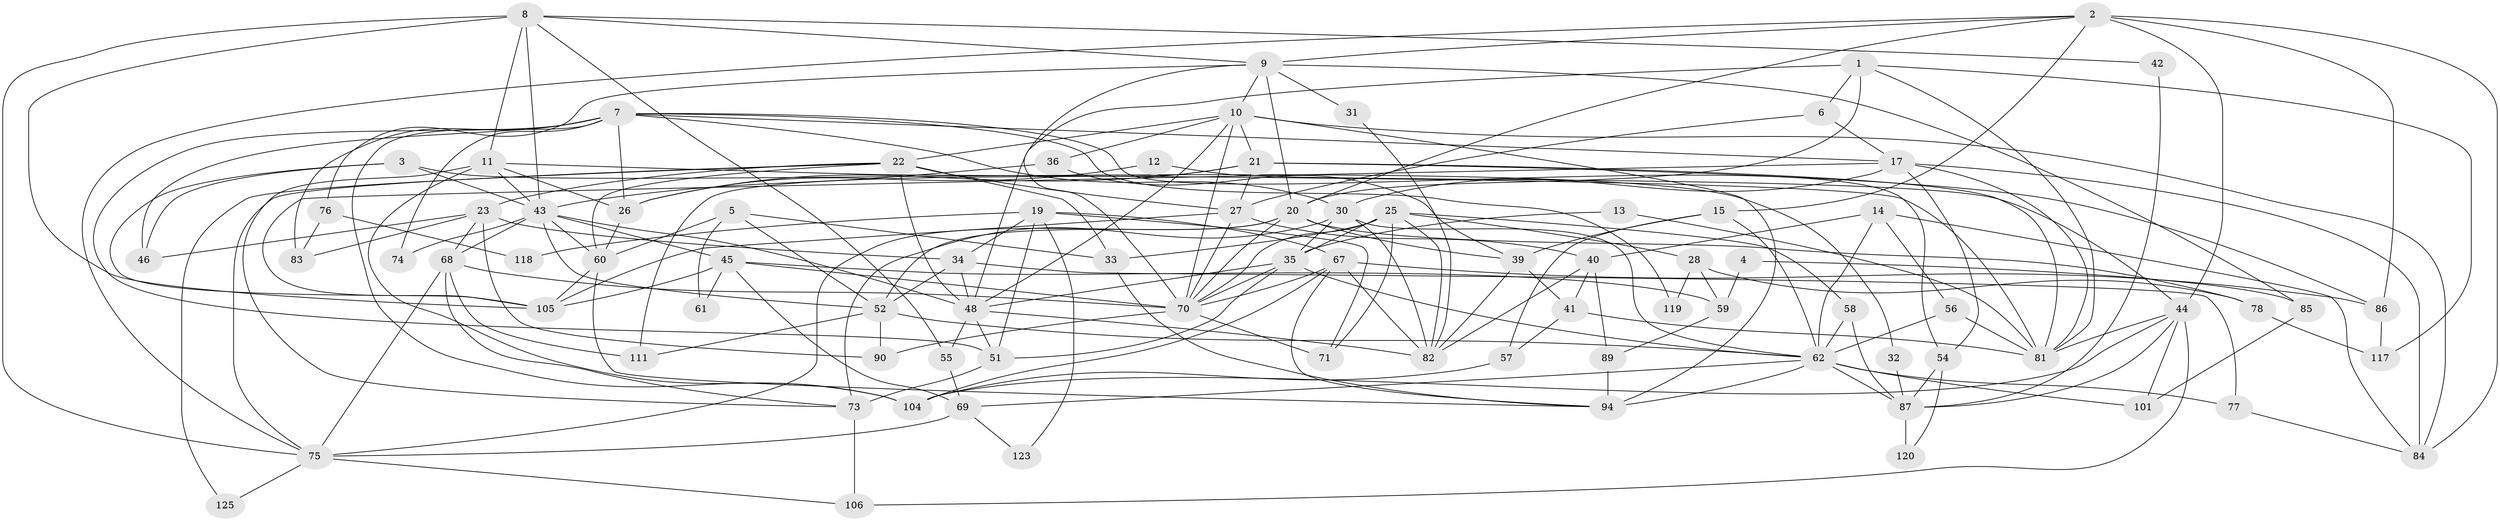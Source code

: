 // original degree distribution, {5: 0.15873015873015872, 4: 0.25396825396825395, 3: 0.2857142857142857, 8: 0.023809523809523808, 6: 0.10317460317460317, 2: 0.14285714285714285, 7: 0.023809523809523808, 9: 0.007936507936507936}
// Generated by graph-tools (version 1.1) at 2025/11/02/27/25 16:11:17]
// undirected, 84 vertices, 204 edges
graph export_dot {
graph [start="1"]
  node [color=gray90,style=filled];
  1;
  2 [super="+91"];
  3;
  4;
  5 [super="+96"];
  6;
  7 [super="+116"];
  8 [super="+50"];
  9 [super="+37"];
  10 [super="+16"];
  11 [super="+18"];
  12;
  13;
  14;
  15;
  17 [super="+100"];
  19 [super="+24"];
  20 [super="+29"];
  21 [super="+108"];
  22 [super="+49"];
  23 [super="+65"];
  25 [super="+114"];
  26;
  27 [super="+88"];
  28 [super="+38"];
  30 [super="+53"];
  31;
  32;
  33;
  34 [super="+64"];
  35 [super="+47"];
  36;
  39 [super="+109"];
  40 [super="+66"];
  41 [super="+103"];
  42;
  43 [super="+99"];
  44 [super="+93"];
  45;
  46 [super="+107"];
  48 [super="+112"];
  51;
  52 [super="+124"];
  54;
  55;
  56;
  57;
  58;
  59;
  60 [super="+63"];
  61;
  62 [super="+97"];
  67 [super="+102"];
  68 [super="+110"];
  69 [super="+113"];
  70 [super="+72"];
  71;
  73 [super="+79"];
  74;
  75 [super="+80"];
  76;
  77;
  78;
  81 [super="+126"];
  82 [super="+92"];
  83;
  84 [super="+115"];
  85 [super="+98"];
  86;
  87 [super="+121"];
  89;
  90;
  94 [super="+95"];
  101;
  104;
  105 [super="+122"];
  106;
  111;
  117;
  118;
  119;
  120;
  123;
  125;
  1 -- 6;
  1 -- 20;
  1 -- 117;
  1 -- 81;
  1 -- 48;
  2 -- 44;
  2 -- 84;
  2 -- 86;
  2 -- 9;
  2 -- 75;
  2 -- 15;
  2 -- 20;
  3 -- 105;
  3 -- 32;
  3 -- 46;
  3 -- 43;
  4 -- 59;
  4 -- 85 [weight=2];
  5 -- 60;
  5 -- 61;
  5 -- 33;
  5 -- 52;
  6 -- 27;
  6 -- 17;
  7 -- 51;
  7 -- 104;
  7 -- 30;
  7 -- 46;
  7 -- 54;
  7 -- 74;
  7 -- 119;
  7 -- 17;
  7 -- 26;
  7 -- 83;
  8 -- 42;
  8 -- 55;
  8 -- 11;
  8 -- 9;
  8 -- 75;
  8 -- 105;
  8 -- 43;
  9 -- 31;
  9 -- 10;
  9 -- 76;
  9 -- 70;
  9 -- 20;
  9 -- 85;
  10 -- 36;
  10 -- 94;
  10 -- 48;
  10 -- 21;
  10 -- 70;
  10 -- 22;
  10 -- 84;
  11 -- 26;
  11 -- 43;
  11 -- 73;
  11 -- 81;
  11 -- 104;
  12 -- 26;
  12 -- 44;
  13 -- 81;
  13 -- 35;
  14 -- 40;
  14 -- 84;
  14 -- 56;
  14 -- 62;
  15 -- 39;
  15 -- 57;
  15 -- 62;
  17 -- 81;
  17 -- 54;
  17 -- 30;
  17 -- 105;
  17 -- 84;
  19 -- 67;
  19 -- 34;
  19 -- 51;
  19 -- 118;
  19 -- 71;
  19 -- 123;
  20 -- 39;
  20 -- 70;
  20 -- 75;
  20 -- 78;
  20 -- 52;
  21 -- 27;
  21 -- 26;
  21 -- 81;
  21 -- 86;
  21 -- 111;
  22 -- 27;
  22 -- 33;
  22 -- 48 [weight=2];
  22 -- 125;
  22 -- 75;
  22 -- 60 [weight=2];
  22 -- 23;
  23 -- 90;
  23 -- 83;
  23 -- 68;
  23 -- 46;
  23 -- 34;
  25 -- 33;
  25 -- 82;
  25 -- 70;
  25 -- 71;
  25 -- 58;
  25 -- 28;
  25 -- 35;
  26 -- 60;
  27 -- 40;
  27 -- 70;
  27 -- 105;
  28 -- 59 [weight=2];
  28 -- 119;
  28 -- 78;
  30 -- 82;
  30 -- 62;
  30 -- 35;
  30 -- 73;
  31 -- 82;
  32 -- 87;
  33 -- 94;
  34 -- 48;
  34 -- 52;
  34 -- 77;
  35 -- 51;
  35 -- 48;
  35 -- 62;
  35 -- 70;
  36 -- 43;
  36 -- 39;
  39 -- 82;
  39 -- 41;
  40 -- 41;
  40 -- 89;
  40 -- 82;
  41 -- 57;
  41 -- 81;
  42 -- 87;
  43 -- 60;
  43 -- 74;
  43 -- 48;
  43 -- 68;
  43 -- 52;
  43 -- 45;
  44 -- 106;
  44 -- 81;
  44 -- 101;
  44 -- 104;
  44 -- 87;
  45 -- 59;
  45 -- 61;
  45 -- 105;
  45 -- 69;
  45 -- 70;
  48 -- 51;
  48 -- 55;
  48 -- 82;
  51 -- 73;
  52 -- 62;
  52 -- 90;
  52 -- 111;
  54 -- 120;
  54 -- 87;
  55 -- 69;
  56 -- 81;
  56 -- 62;
  57 -- 104;
  58 -- 87;
  58 -- 62;
  59 -- 89;
  60 -- 105;
  60 -- 94;
  62 -- 77;
  62 -- 87;
  62 -- 69;
  62 -- 101;
  62 -- 94;
  67 -- 104;
  67 -- 82;
  67 -- 86;
  67 -- 70;
  67 -- 94;
  68 -- 70;
  68 -- 111;
  68 -- 75;
  68 -- 73;
  69 -- 75;
  69 -- 123;
  70 -- 71;
  70 -- 90;
  73 -- 106;
  75 -- 125;
  75 -- 106;
  76 -- 83;
  76 -- 118;
  77 -- 84;
  78 -- 117;
  85 -- 101;
  86 -- 117;
  87 -- 120 [weight=2];
  89 -- 94 [weight=2];
}
